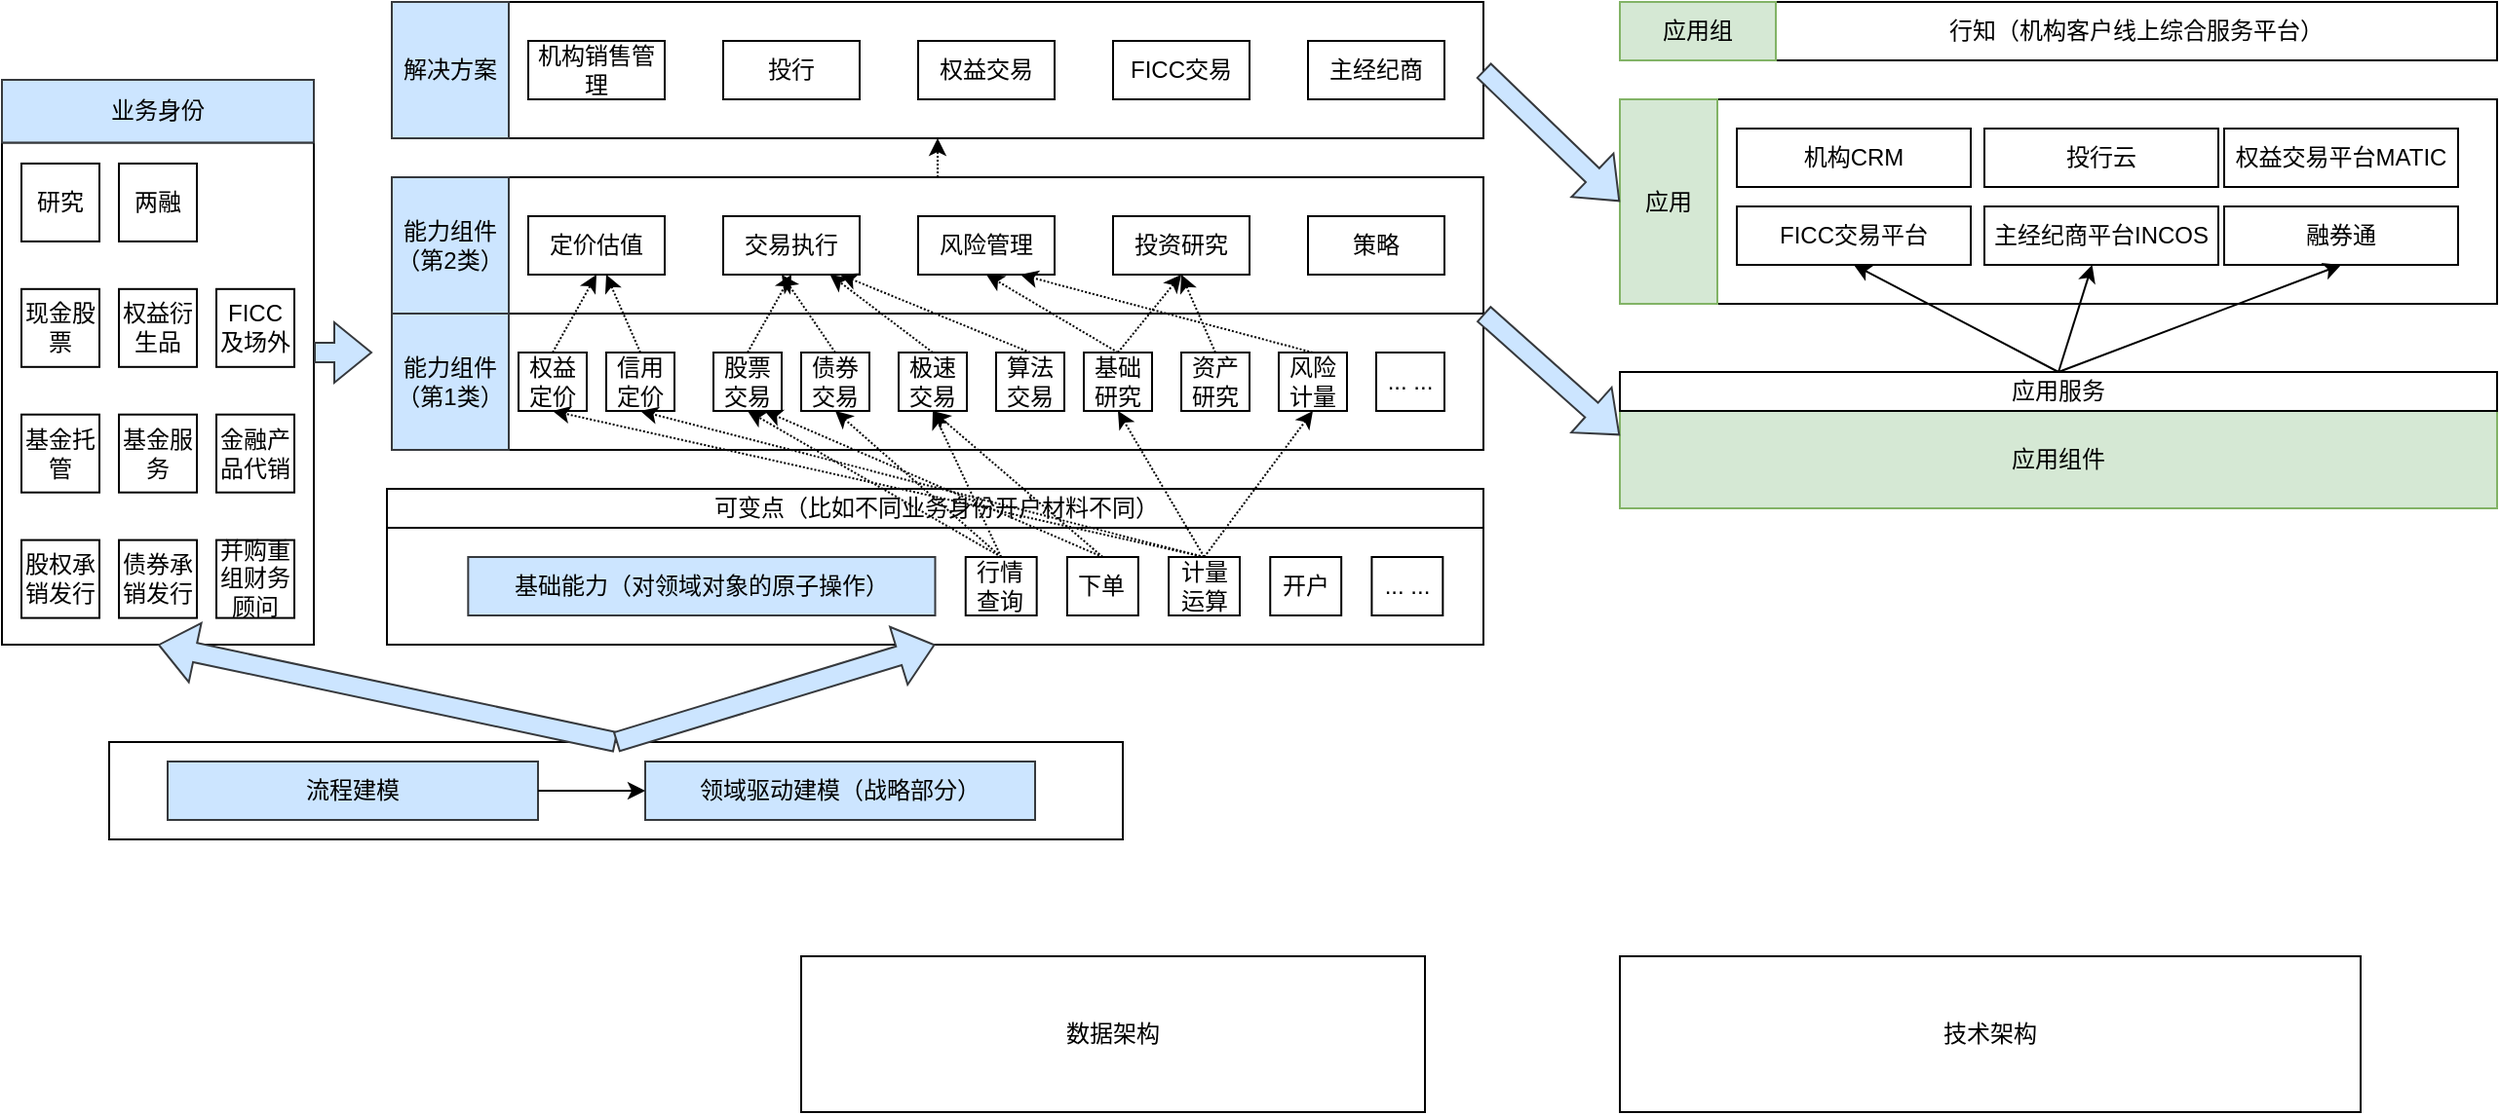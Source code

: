 <mxfile version="18.0.0" type="github">
  <diagram id="F-07AsuqGngknCG6S7us" name="第 1 页">
    <mxGraphModel dx="946" dy="557" grid="1" gridSize="10" guides="1" tooltips="1" connect="1" arrows="1" fold="1" page="1" pageScale="1" pageWidth="850" pageHeight="1100" math="0" shadow="0">
      <root>
        <mxCell id="0" />
        <mxCell id="1" parent="0" />
        <mxCell id="gdBLPPlD3JlrtYlogpjC-123" value="" style="rounded=0;whiteSpace=wrap;html=1;" vertex="1" parent="1">
          <mxGeometry x="990" y="100" width="400" height="105" as="geometry" />
        </mxCell>
        <mxCell id="gdBLPPlD3JlrtYlogpjC-18" value="" style="group" vertex="1" connectable="0" parent="1">
          <mxGeometry x="165" y="430" width="520" height="50" as="geometry" />
        </mxCell>
        <mxCell id="gdBLPPlD3JlrtYlogpjC-16" value="" style="rounded=0;whiteSpace=wrap;html=1;" vertex="1" parent="gdBLPPlD3JlrtYlogpjC-18">
          <mxGeometry width="520" height="50" as="geometry" />
        </mxCell>
        <mxCell id="gdBLPPlD3JlrtYlogpjC-14" value="流程建模" style="rounded=0;whiteSpace=wrap;html=1;fillColor=#cce5ff;strokeColor=#36393d;" vertex="1" parent="gdBLPPlD3JlrtYlogpjC-18">
          <mxGeometry x="30" y="10" width="190" height="30" as="geometry" />
        </mxCell>
        <mxCell id="gdBLPPlD3JlrtYlogpjC-15" value="领域驱动建模（战略部分）" style="rounded=0;whiteSpace=wrap;html=1;fillColor=#cce5ff;strokeColor=#36393d;" vertex="1" parent="gdBLPPlD3JlrtYlogpjC-18">
          <mxGeometry x="275" y="10" width="200" height="30" as="geometry" />
        </mxCell>
        <mxCell id="gdBLPPlD3JlrtYlogpjC-17" style="edgeStyle=orthogonalEdgeStyle;curved=1;rounded=0;orthogonalLoop=1;jettySize=auto;html=1;exitX=1;exitY=0.5;exitDx=0;exitDy=0;entryX=0;entryY=0.5;entryDx=0;entryDy=0;" edge="1" parent="gdBLPPlD3JlrtYlogpjC-18" source="gdBLPPlD3JlrtYlogpjC-14" target="gdBLPPlD3JlrtYlogpjC-15">
          <mxGeometry relative="1" as="geometry" />
        </mxCell>
        <mxCell id="gdBLPPlD3JlrtYlogpjC-73" value="" style="group" vertex="1" connectable="0" parent="1">
          <mxGeometry x="110" y="90" width="160" height="290" as="geometry" />
        </mxCell>
        <mxCell id="w-5nDEa_0-9KYwIn5jIa-20" value="" style="rounded=0;whiteSpace=wrap;html=1;" parent="gdBLPPlD3JlrtYlogpjC-73" vertex="1">
          <mxGeometry y="32.222" width="160" height="257.778" as="geometry" />
        </mxCell>
        <mxCell id="w-5nDEa_0-9KYwIn5jIa-6" value="研究" style="whiteSpace=wrap;html=1;aspect=fixed;" parent="gdBLPPlD3JlrtYlogpjC-73" vertex="1">
          <mxGeometry x="10" y="42.963" width="40" height="40" as="geometry" />
        </mxCell>
        <mxCell id="w-5nDEa_0-9KYwIn5jIa-7" value="两融" style="whiteSpace=wrap;html=1;aspect=fixed;" parent="gdBLPPlD3JlrtYlogpjC-73" vertex="1">
          <mxGeometry x="60" y="42.963" width="40" height="40" as="geometry" />
        </mxCell>
        <mxCell id="w-5nDEa_0-9KYwIn5jIa-8" value="现金股票" style="whiteSpace=wrap;html=1;aspect=fixed;" parent="gdBLPPlD3JlrtYlogpjC-73" vertex="1">
          <mxGeometry x="10" y="107.407" width="40" height="40" as="geometry" />
        </mxCell>
        <mxCell id="w-5nDEa_0-9KYwIn5jIa-9" value="权益衍生品" style="whiteSpace=wrap;html=1;aspect=fixed;" parent="gdBLPPlD3JlrtYlogpjC-73" vertex="1">
          <mxGeometry x="60" y="107.407" width="40" height="40" as="geometry" />
        </mxCell>
        <mxCell id="w-5nDEa_0-9KYwIn5jIa-10" value="FICC及场外" style="whiteSpace=wrap;html=1;aspect=fixed;" parent="gdBLPPlD3JlrtYlogpjC-73" vertex="1">
          <mxGeometry x="110" y="107.407" width="40" height="40" as="geometry" />
        </mxCell>
        <mxCell id="w-5nDEa_0-9KYwIn5jIa-11" value="基金托管" style="whiteSpace=wrap;html=1;aspect=fixed;" parent="gdBLPPlD3JlrtYlogpjC-73" vertex="1">
          <mxGeometry x="10" y="171.852" width="40" height="40" as="geometry" />
        </mxCell>
        <mxCell id="w-5nDEa_0-9KYwIn5jIa-12" value="基金服务" style="whiteSpace=wrap;html=1;aspect=fixed;" parent="gdBLPPlD3JlrtYlogpjC-73" vertex="1">
          <mxGeometry x="60" y="171.852" width="40" height="40" as="geometry" />
        </mxCell>
        <mxCell id="w-5nDEa_0-9KYwIn5jIa-13" value="金融产品代销" style="whiteSpace=wrap;html=1;aspect=fixed;" parent="gdBLPPlD3JlrtYlogpjC-73" vertex="1">
          <mxGeometry x="110" y="171.852" width="40" height="40" as="geometry" />
        </mxCell>
        <mxCell id="w-5nDEa_0-9KYwIn5jIa-14" value="股权承销发行" style="whiteSpace=wrap;html=1;aspect=fixed;" parent="gdBLPPlD3JlrtYlogpjC-73" vertex="1">
          <mxGeometry x="10" y="236.296" width="40" height="40" as="geometry" />
        </mxCell>
        <mxCell id="w-5nDEa_0-9KYwIn5jIa-15" value="债券承销发行" style="whiteSpace=wrap;html=1;aspect=fixed;" parent="gdBLPPlD3JlrtYlogpjC-73" vertex="1">
          <mxGeometry x="60" y="236.296" width="40" height="40" as="geometry" />
        </mxCell>
        <mxCell id="w-5nDEa_0-9KYwIn5jIa-16" value="并购重组财务顾问" style="whiteSpace=wrap;html=1;aspect=fixed;" parent="gdBLPPlD3JlrtYlogpjC-73" vertex="1">
          <mxGeometry x="110" y="236.296" width="40" height="40" as="geometry" />
        </mxCell>
        <mxCell id="gdBLPPlD3JlrtYlogpjC-1" value="业务身份" style="rounded=0;whiteSpace=wrap;html=1;fillColor=#cce5ff;strokeColor=#36393d;" vertex="1" parent="gdBLPPlD3JlrtYlogpjC-73">
          <mxGeometry width="160" height="32.222" as="geometry" />
        </mxCell>
        <mxCell id="gdBLPPlD3JlrtYlogpjC-75" value="" style="group;fillColor=#cce5ff;strokeColor=#36393d;" vertex="1" connectable="0" parent="1">
          <mxGeometry x="310" y="210" width="560" height="70" as="geometry" />
        </mxCell>
        <mxCell id="gdBLPPlD3JlrtYlogpjC-67" value="" style="rounded=0;whiteSpace=wrap;html=1;" vertex="1" parent="gdBLPPlD3JlrtYlogpjC-75">
          <mxGeometry width="560" height="70" as="geometry" />
        </mxCell>
        <mxCell id="gdBLPPlD3JlrtYlogpjC-41" value="权益定价" style="rounded=0;whiteSpace=wrap;html=1;" vertex="1" parent="gdBLPPlD3JlrtYlogpjC-75">
          <mxGeometry x="65" y="20" width="35" height="30" as="geometry" />
        </mxCell>
        <mxCell id="gdBLPPlD3JlrtYlogpjC-43" value="信用定价" style="rounded=0;whiteSpace=wrap;html=1;" vertex="1" parent="gdBLPPlD3JlrtYlogpjC-75">
          <mxGeometry x="110" y="20" width="35" height="30" as="geometry" />
        </mxCell>
        <mxCell id="gdBLPPlD3JlrtYlogpjC-44" value="股票交易" style="rounded=0;whiteSpace=wrap;html=1;" vertex="1" parent="gdBLPPlD3JlrtYlogpjC-75">
          <mxGeometry x="165" y="20" width="35" height="30" as="geometry" />
        </mxCell>
        <mxCell id="gdBLPPlD3JlrtYlogpjC-45" value="债券交易" style="rounded=0;whiteSpace=wrap;html=1;" vertex="1" parent="gdBLPPlD3JlrtYlogpjC-75">
          <mxGeometry x="210" y="20" width="35" height="30" as="geometry" />
        </mxCell>
        <mxCell id="gdBLPPlD3JlrtYlogpjC-46" value="极速交易" style="rounded=0;whiteSpace=wrap;html=1;" vertex="1" parent="gdBLPPlD3JlrtYlogpjC-75">
          <mxGeometry x="260" y="20" width="35" height="30" as="geometry" />
        </mxCell>
        <mxCell id="gdBLPPlD3JlrtYlogpjC-50" value="算法交易" style="rounded=0;whiteSpace=wrap;html=1;" vertex="1" parent="gdBLPPlD3JlrtYlogpjC-75">
          <mxGeometry x="310" y="20" width="35" height="30" as="geometry" />
        </mxCell>
        <mxCell id="gdBLPPlD3JlrtYlogpjC-55" value="基础研究" style="rounded=0;whiteSpace=wrap;html=1;" vertex="1" parent="gdBLPPlD3JlrtYlogpjC-75">
          <mxGeometry x="355" y="20" width="35" height="30" as="geometry" />
        </mxCell>
        <mxCell id="gdBLPPlD3JlrtYlogpjC-56" value="资产研究" style="rounded=0;whiteSpace=wrap;html=1;" vertex="1" parent="gdBLPPlD3JlrtYlogpjC-75">
          <mxGeometry x="405" y="20" width="35" height="30" as="geometry" />
        </mxCell>
        <mxCell id="gdBLPPlD3JlrtYlogpjC-57" value="风险计量" style="rounded=0;whiteSpace=wrap;html=1;" vertex="1" parent="gdBLPPlD3JlrtYlogpjC-75">
          <mxGeometry x="455" y="20" width="35" height="30" as="geometry" />
        </mxCell>
        <mxCell id="gdBLPPlD3JlrtYlogpjC-58" value="... ..." style="rounded=0;whiteSpace=wrap;html=1;" vertex="1" parent="gdBLPPlD3JlrtYlogpjC-75">
          <mxGeometry x="505" y="20" width="35" height="30" as="geometry" />
        </mxCell>
        <mxCell id="gdBLPPlD3JlrtYlogpjC-70" value="能力组件（第1类）" style="rounded=0;whiteSpace=wrap;html=1;fillColor=#cce5ff;strokeColor=#36393d;" vertex="1" parent="gdBLPPlD3JlrtYlogpjC-75">
          <mxGeometry width="60" height="70" as="geometry" />
        </mxCell>
        <mxCell id="gdBLPPlD3JlrtYlogpjC-76" value="" style="group" vertex="1" connectable="0" parent="1">
          <mxGeometry x="310" y="140" width="560" height="70" as="geometry" />
        </mxCell>
        <mxCell id="gdBLPPlD3JlrtYlogpjC-68" value="" style="rounded=0;whiteSpace=wrap;html=1;" vertex="1" parent="gdBLPPlD3JlrtYlogpjC-76">
          <mxGeometry width="560" height="70" as="geometry" />
        </mxCell>
        <mxCell id="gdBLPPlD3JlrtYlogpjC-33" value="定价估值" style="rounded=0;whiteSpace=wrap;html=1;" vertex="1" parent="gdBLPPlD3JlrtYlogpjC-76">
          <mxGeometry x="70" y="20" width="70" height="30" as="geometry" />
        </mxCell>
        <mxCell id="gdBLPPlD3JlrtYlogpjC-36" value="交易执行" style="rounded=0;whiteSpace=wrap;html=1;" vertex="1" parent="gdBLPPlD3JlrtYlogpjC-76">
          <mxGeometry x="170" y="20" width="70" height="30" as="geometry" />
        </mxCell>
        <mxCell id="gdBLPPlD3JlrtYlogpjC-37" value="风险管理" style="rounded=0;whiteSpace=wrap;html=1;" vertex="1" parent="gdBLPPlD3JlrtYlogpjC-76">
          <mxGeometry x="270" y="20" width="70" height="30" as="geometry" />
        </mxCell>
        <mxCell id="gdBLPPlD3JlrtYlogpjC-39" value="投资研究" style="rounded=0;whiteSpace=wrap;html=1;" vertex="1" parent="gdBLPPlD3JlrtYlogpjC-76">
          <mxGeometry x="370" y="20" width="70" height="30" as="geometry" />
        </mxCell>
        <mxCell id="gdBLPPlD3JlrtYlogpjC-54" value="策略" style="rounded=0;whiteSpace=wrap;html=1;" vertex="1" parent="gdBLPPlD3JlrtYlogpjC-76">
          <mxGeometry x="470" y="20" width="70" height="30" as="geometry" />
        </mxCell>
        <mxCell id="gdBLPPlD3JlrtYlogpjC-71" value="能力组件（第2类）" style="rounded=0;whiteSpace=wrap;html=1;fillColor=#cce5ff;strokeColor=#36393d;" vertex="1" parent="gdBLPPlD3JlrtYlogpjC-76">
          <mxGeometry width="60" height="70" as="geometry" />
        </mxCell>
        <mxCell id="gdBLPPlD3JlrtYlogpjC-77" value="" style="group" vertex="1" connectable="0" parent="1">
          <mxGeometry x="310" y="50" width="560" height="70" as="geometry" />
        </mxCell>
        <mxCell id="gdBLPPlD3JlrtYlogpjC-78" value="" style="rounded=0;whiteSpace=wrap;html=1;" vertex="1" parent="gdBLPPlD3JlrtYlogpjC-77">
          <mxGeometry width="560" height="70" as="geometry" />
        </mxCell>
        <mxCell id="gdBLPPlD3JlrtYlogpjC-79" value="机构销售管理" style="rounded=0;whiteSpace=wrap;html=1;" vertex="1" parent="gdBLPPlD3JlrtYlogpjC-77">
          <mxGeometry x="70" y="20" width="70" height="30" as="geometry" />
        </mxCell>
        <mxCell id="gdBLPPlD3JlrtYlogpjC-80" value="投行" style="rounded=0;whiteSpace=wrap;html=1;" vertex="1" parent="gdBLPPlD3JlrtYlogpjC-77">
          <mxGeometry x="170" y="20" width="70" height="30" as="geometry" />
        </mxCell>
        <mxCell id="gdBLPPlD3JlrtYlogpjC-81" value="权益交易" style="rounded=0;whiteSpace=wrap;html=1;" vertex="1" parent="gdBLPPlD3JlrtYlogpjC-77">
          <mxGeometry x="270" y="20" width="70" height="30" as="geometry" />
        </mxCell>
        <mxCell id="gdBLPPlD3JlrtYlogpjC-82" value="FICC交易" style="rounded=0;whiteSpace=wrap;html=1;" vertex="1" parent="gdBLPPlD3JlrtYlogpjC-77">
          <mxGeometry x="370" y="20" width="70" height="30" as="geometry" />
        </mxCell>
        <mxCell id="gdBLPPlD3JlrtYlogpjC-83" value="主经纪商" style="rounded=0;whiteSpace=wrap;html=1;" vertex="1" parent="gdBLPPlD3JlrtYlogpjC-77">
          <mxGeometry x="470" y="20" width="70" height="30" as="geometry" />
        </mxCell>
        <mxCell id="gdBLPPlD3JlrtYlogpjC-84" value="解决方案" style="rounded=0;whiteSpace=wrap;html=1;fillColor=#cce5ff;strokeColor=#36393d;" vertex="1" parent="gdBLPPlD3JlrtYlogpjC-77">
          <mxGeometry width="60" height="70" as="geometry" />
        </mxCell>
        <mxCell id="gdBLPPlD3JlrtYlogpjC-88" value="" style="shape=flexArrow;endArrow=classic;html=1;rounded=0;curved=1;fillColor=#cce5ff;strokeColor=#36393d;" edge="1" parent="1">
          <mxGeometry width="50" height="50" relative="1" as="geometry">
            <mxPoint x="270" y="230" as="sourcePoint" />
            <mxPoint x="300" y="230" as="targetPoint" />
          </mxGeometry>
        </mxCell>
        <mxCell id="gdBLPPlD3JlrtYlogpjC-90" value="" style="group" vertex="1" connectable="0" parent="1">
          <mxGeometry x="307.5" y="300" width="562.5" height="80" as="geometry" />
        </mxCell>
        <mxCell id="gdBLPPlD3JlrtYlogpjC-69" value="" style="group" vertex="1" connectable="0" parent="gdBLPPlD3JlrtYlogpjC-90">
          <mxGeometry y="20" width="562.5" height="60" as="geometry" />
        </mxCell>
        <mxCell id="gdBLPPlD3JlrtYlogpjC-65" value="" style="rounded=0;whiteSpace=wrap;html=1;" vertex="1" parent="gdBLPPlD3JlrtYlogpjC-69">
          <mxGeometry width="562.5" height="60" as="geometry" />
        </mxCell>
        <mxCell id="gdBLPPlD3JlrtYlogpjC-59" value="行情查询" style="rounded=0;whiteSpace=wrap;html=1;" vertex="1" parent="gdBLPPlD3JlrtYlogpjC-69">
          <mxGeometry x="296.875" y="15" width="36.458" height="30" as="geometry" />
        </mxCell>
        <mxCell id="gdBLPPlD3JlrtYlogpjC-60" value="下单" style="rounded=0;whiteSpace=wrap;html=1;" vertex="1" parent="gdBLPPlD3JlrtYlogpjC-69">
          <mxGeometry x="348.958" y="15" width="36.458" height="30" as="geometry" />
        </mxCell>
        <mxCell id="gdBLPPlD3JlrtYlogpjC-61" value="计量运算" style="rounded=0;whiteSpace=wrap;html=1;" vertex="1" parent="gdBLPPlD3JlrtYlogpjC-69">
          <mxGeometry x="401.042" y="15" width="36.458" height="30" as="geometry" />
        </mxCell>
        <mxCell id="gdBLPPlD3JlrtYlogpjC-63" value="... ..." style="rounded=0;whiteSpace=wrap;html=1;" vertex="1" parent="gdBLPPlD3JlrtYlogpjC-69">
          <mxGeometry x="505.208" y="15" width="36.458" height="30" as="geometry" />
        </mxCell>
        <mxCell id="gdBLPPlD3JlrtYlogpjC-64" value="开户" style="rounded=0;whiteSpace=wrap;html=1;" vertex="1" parent="gdBLPPlD3JlrtYlogpjC-69">
          <mxGeometry x="453.125" y="15" width="36.458" height="30" as="geometry" />
        </mxCell>
        <mxCell id="gdBLPPlD3JlrtYlogpjC-66" value="基础能力（对领域对象的原子操作）" style="text;html=1;strokeColor=#36393d;fillColor=#cce5ff;align=center;verticalAlign=middle;whiteSpace=wrap;rounded=0;" vertex="1" parent="gdBLPPlD3JlrtYlogpjC-69">
          <mxGeometry x="41.667" y="15" width="239.583" height="30" as="geometry" />
        </mxCell>
        <mxCell id="gdBLPPlD3JlrtYlogpjC-72" value="可变点（比如不同业务身份开户材料不同）" style="rounded=0;whiteSpace=wrap;html=1;" vertex="1" parent="gdBLPPlD3JlrtYlogpjC-90">
          <mxGeometry width="562.5" height="20" as="geometry" />
        </mxCell>
        <mxCell id="gdBLPPlD3JlrtYlogpjC-95" style="edgeStyle=none;rounded=0;orthogonalLoop=1;jettySize=auto;html=1;exitX=0.5;exitY=0;exitDx=0;exitDy=0;entryX=0.5;entryY=1;entryDx=0;entryDy=0;dashed=1;dashPattern=1 1;" edge="1" parent="1" source="gdBLPPlD3JlrtYlogpjC-59" target="gdBLPPlD3JlrtYlogpjC-44">
          <mxGeometry relative="1" as="geometry" />
        </mxCell>
        <mxCell id="gdBLPPlD3JlrtYlogpjC-96" style="edgeStyle=none;rounded=0;orthogonalLoop=1;jettySize=auto;html=1;exitX=0.5;exitY=0;exitDx=0;exitDy=0;entryX=0.5;entryY=1;entryDx=0;entryDy=0;dashed=1;dashPattern=1 1;" edge="1" parent="1" source="gdBLPPlD3JlrtYlogpjC-59" target="gdBLPPlD3JlrtYlogpjC-45">
          <mxGeometry relative="1" as="geometry" />
        </mxCell>
        <mxCell id="gdBLPPlD3JlrtYlogpjC-97" style="edgeStyle=none;rounded=0;orthogonalLoop=1;jettySize=auto;html=1;exitX=0.5;exitY=0;exitDx=0;exitDy=0;entryX=0.5;entryY=1;entryDx=0;entryDy=0;dashed=1;dashPattern=1 1;" edge="1" parent="1" source="gdBLPPlD3JlrtYlogpjC-59" target="gdBLPPlD3JlrtYlogpjC-46">
          <mxGeometry relative="1" as="geometry" />
        </mxCell>
        <mxCell id="gdBLPPlD3JlrtYlogpjC-98" style="edgeStyle=none;rounded=0;orthogonalLoop=1;jettySize=auto;html=1;exitX=0.5;exitY=0;exitDx=0;exitDy=0;entryX=0.5;entryY=1;entryDx=0;entryDy=0;dashed=1;dashPattern=1 1;" edge="1" parent="1" source="gdBLPPlD3JlrtYlogpjC-60" target="gdBLPPlD3JlrtYlogpjC-46">
          <mxGeometry relative="1" as="geometry" />
        </mxCell>
        <mxCell id="gdBLPPlD3JlrtYlogpjC-99" style="edgeStyle=none;rounded=0;orthogonalLoop=1;jettySize=auto;html=1;exitX=0.5;exitY=0;exitDx=0;exitDy=0;entryX=0.75;entryY=1;entryDx=0;entryDy=0;dashed=1;dashPattern=1 1;" edge="1" parent="1" source="gdBLPPlD3JlrtYlogpjC-60" target="gdBLPPlD3JlrtYlogpjC-44">
          <mxGeometry relative="1" as="geometry" />
        </mxCell>
        <mxCell id="gdBLPPlD3JlrtYlogpjC-100" style="edgeStyle=none;rounded=0;orthogonalLoop=1;jettySize=auto;html=1;exitX=0.5;exitY=0;exitDx=0;exitDy=0;entryX=0.5;entryY=1;entryDx=0;entryDy=0;dashed=1;dashPattern=1 1;" edge="1" parent="1" source="gdBLPPlD3JlrtYlogpjC-61" target="gdBLPPlD3JlrtYlogpjC-41">
          <mxGeometry relative="1" as="geometry" />
        </mxCell>
        <mxCell id="gdBLPPlD3JlrtYlogpjC-101" style="edgeStyle=none;rounded=0;orthogonalLoop=1;jettySize=auto;html=1;exitX=0.5;exitY=0;exitDx=0;exitDy=0;entryX=0.5;entryY=1;entryDx=0;entryDy=0;dashed=1;dashPattern=1 1;" edge="1" parent="1" source="gdBLPPlD3JlrtYlogpjC-61" target="gdBLPPlD3JlrtYlogpjC-43">
          <mxGeometry relative="1" as="geometry" />
        </mxCell>
        <mxCell id="gdBLPPlD3JlrtYlogpjC-102" style="edgeStyle=none;rounded=0;orthogonalLoop=1;jettySize=auto;html=1;exitX=0.5;exitY=0;exitDx=0;exitDy=0;entryX=0.5;entryY=1;entryDx=0;entryDy=0;dashed=1;dashPattern=1 1;" edge="1" parent="1" source="gdBLPPlD3JlrtYlogpjC-61" target="gdBLPPlD3JlrtYlogpjC-57">
          <mxGeometry relative="1" as="geometry" />
        </mxCell>
        <mxCell id="gdBLPPlD3JlrtYlogpjC-103" style="edgeStyle=none;rounded=0;orthogonalLoop=1;jettySize=auto;html=1;exitX=0.5;exitY=0;exitDx=0;exitDy=0;entryX=0.5;entryY=1;entryDx=0;entryDy=0;dashed=1;dashPattern=1 1;" edge="1" parent="1" source="gdBLPPlD3JlrtYlogpjC-61" target="gdBLPPlD3JlrtYlogpjC-55">
          <mxGeometry relative="1" as="geometry" />
        </mxCell>
        <mxCell id="gdBLPPlD3JlrtYlogpjC-104" style="edgeStyle=none;rounded=0;orthogonalLoop=1;jettySize=auto;html=1;exitX=0.5;exitY=0;exitDx=0;exitDy=0;entryX=0.5;entryY=1;entryDx=0;entryDy=0;dashed=1;dashPattern=1 1;" edge="1" parent="1" source="gdBLPPlD3JlrtYlogpjC-41" target="gdBLPPlD3JlrtYlogpjC-33">
          <mxGeometry relative="1" as="geometry" />
        </mxCell>
        <mxCell id="gdBLPPlD3JlrtYlogpjC-105" style="edgeStyle=none;rounded=0;orthogonalLoop=1;jettySize=auto;html=1;exitX=0.5;exitY=0;exitDx=0;exitDy=0;dashed=1;dashPattern=1 1;" edge="1" parent="1" source="gdBLPPlD3JlrtYlogpjC-43">
          <mxGeometry relative="1" as="geometry">
            <mxPoint x="420" y="190" as="targetPoint" />
          </mxGeometry>
        </mxCell>
        <mxCell id="gdBLPPlD3JlrtYlogpjC-106" style="edgeStyle=none;rounded=0;orthogonalLoop=1;jettySize=auto;html=1;exitX=0.5;exitY=0;exitDx=0;exitDy=0;entryX=0.5;entryY=1;entryDx=0;entryDy=0;dashed=1;dashPattern=1 1;" edge="1" parent="1" source="gdBLPPlD3JlrtYlogpjC-44" target="gdBLPPlD3JlrtYlogpjC-36">
          <mxGeometry relative="1" as="geometry" />
        </mxCell>
        <mxCell id="gdBLPPlD3JlrtYlogpjC-107" style="edgeStyle=none;rounded=0;orthogonalLoop=1;jettySize=auto;html=1;exitX=0.5;exitY=0;exitDx=0;exitDy=0;dashed=1;dashPattern=1 1;" edge="1" parent="1" source="gdBLPPlD3JlrtYlogpjC-45">
          <mxGeometry relative="1" as="geometry">
            <mxPoint x="510" y="190" as="targetPoint" />
          </mxGeometry>
        </mxCell>
        <mxCell id="gdBLPPlD3JlrtYlogpjC-108" style="edgeStyle=none;rounded=0;orthogonalLoop=1;jettySize=auto;html=1;exitX=0.5;exitY=0;exitDx=0;exitDy=0;dashed=1;dashPattern=1 1;" edge="1" parent="1" source="gdBLPPlD3JlrtYlogpjC-46" target="gdBLPPlD3JlrtYlogpjC-36">
          <mxGeometry relative="1" as="geometry" />
        </mxCell>
        <mxCell id="gdBLPPlD3JlrtYlogpjC-109" style="edgeStyle=none;rounded=0;orthogonalLoop=1;jettySize=auto;html=1;exitX=0.5;exitY=0;exitDx=0;exitDy=0;dashed=1;dashPattern=1 1;" edge="1" parent="1" source="gdBLPPlD3JlrtYlogpjC-50">
          <mxGeometry relative="1" as="geometry">
            <mxPoint x="540" y="190" as="targetPoint" />
          </mxGeometry>
        </mxCell>
        <mxCell id="gdBLPPlD3JlrtYlogpjC-110" style="edgeStyle=none;rounded=0;orthogonalLoop=1;jettySize=auto;html=1;exitX=0.5;exitY=0;exitDx=0;exitDy=0;entryX=0.5;entryY=1;entryDx=0;entryDy=0;dashed=1;dashPattern=1 1;" edge="1" parent="1" source="gdBLPPlD3JlrtYlogpjC-55" target="gdBLPPlD3JlrtYlogpjC-37">
          <mxGeometry relative="1" as="geometry" />
        </mxCell>
        <mxCell id="gdBLPPlD3JlrtYlogpjC-111" style="edgeStyle=none;rounded=0;orthogonalLoop=1;jettySize=auto;html=1;exitX=0.5;exitY=0;exitDx=0;exitDy=0;entryX=0.5;entryY=1;entryDx=0;entryDy=0;dashed=1;dashPattern=1 1;" edge="1" parent="1" source="gdBLPPlD3JlrtYlogpjC-55" target="gdBLPPlD3JlrtYlogpjC-39">
          <mxGeometry relative="1" as="geometry" />
        </mxCell>
        <mxCell id="gdBLPPlD3JlrtYlogpjC-112" style="edgeStyle=none;rounded=0;orthogonalLoop=1;jettySize=auto;html=1;exitX=0.5;exitY=0;exitDx=0;exitDy=0;entryX=0.5;entryY=1;entryDx=0;entryDy=0;dashed=1;dashPattern=1 1;" edge="1" parent="1" source="gdBLPPlD3JlrtYlogpjC-56" target="gdBLPPlD3JlrtYlogpjC-39">
          <mxGeometry relative="1" as="geometry" />
        </mxCell>
        <mxCell id="gdBLPPlD3JlrtYlogpjC-113" style="edgeStyle=none;rounded=0;orthogonalLoop=1;jettySize=auto;html=1;exitX=0.5;exitY=0;exitDx=0;exitDy=0;entryX=0.75;entryY=1;entryDx=0;entryDy=0;dashed=1;dashPattern=1 1;" edge="1" parent="1" source="gdBLPPlD3JlrtYlogpjC-57" target="gdBLPPlD3JlrtYlogpjC-37">
          <mxGeometry relative="1" as="geometry" />
        </mxCell>
        <mxCell id="gdBLPPlD3JlrtYlogpjC-114" style="edgeStyle=none;rounded=0;orthogonalLoop=1;jettySize=auto;html=1;exitX=0.5;exitY=0;exitDx=0;exitDy=0;entryX=0.5;entryY=1;entryDx=0;entryDy=0;dashed=1;dashPattern=1 1;" edge="1" parent="1" source="gdBLPPlD3JlrtYlogpjC-68" target="gdBLPPlD3JlrtYlogpjC-78">
          <mxGeometry relative="1" as="geometry" />
        </mxCell>
        <mxCell id="gdBLPPlD3JlrtYlogpjC-115" value="机构CRM" style="rounded=0;whiteSpace=wrap;html=1;" vertex="1" parent="1">
          <mxGeometry x="1000" y="115" width="120" height="30" as="geometry" />
        </mxCell>
        <mxCell id="gdBLPPlD3JlrtYlogpjC-116" value="投行云" style="rounded=0;whiteSpace=wrap;html=1;" vertex="1" parent="1">
          <mxGeometry x="1127" y="115" width="120" height="30" as="geometry" />
        </mxCell>
        <mxCell id="gdBLPPlD3JlrtYlogpjC-117" value="权益交易平台MATIC" style="rounded=0;whiteSpace=wrap;html=1;" vertex="1" parent="1">
          <mxGeometry x="1250" y="115" width="120" height="30" as="geometry" />
        </mxCell>
        <mxCell id="gdBLPPlD3JlrtYlogpjC-118" value="FICC交易平台" style="rounded=0;whiteSpace=wrap;html=1;" vertex="1" parent="1">
          <mxGeometry x="1000" y="155" width="120" height="30" as="geometry" />
        </mxCell>
        <mxCell id="gdBLPPlD3JlrtYlogpjC-119" value="主经纪商平台INCOS" style="rounded=0;whiteSpace=wrap;html=1;" vertex="1" parent="1">
          <mxGeometry x="1127" y="155" width="120" height="30" as="geometry" />
        </mxCell>
        <mxCell id="gdBLPPlD3JlrtYlogpjC-124" value="" style="group" vertex="1" connectable="0" parent="1">
          <mxGeometry x="940" y="50" width="450" height="30" as="geometry" />
        </mxCell>
        <mxCell id="gdBLPPlD3JlrtYlogpjC-121" value="行知（机构客户线上综合服务平台）" style="rounded=0;whiteSpace=wrap;html=1;" vertex="1" parent="gdBLPPlD3JlrtYlogpjC-124">
          <mxGeometry x="80" width="370" height="30" as="geometry" />
        </mxCell>
        <mxCell id="gdBLPPlD3JlrtYlogpjC-122" value="应用组" style="rounded=0;whiteSpace=wrap;html=1;fillColor=#d5e8d4;strokeColor=#82b366;" vertex="1" parent="gdBLPPlD3JlrtYlogpjC-124">
          <mxGeometry width="80" height="30" as="geometry" />
        </mxCell>
        <mxCell id="gdBLPPlD3JlrtYlogpjC-125" value="应用" style="rounded=0;whiteSpace=wrap;html=1;fillColor=#d5e8d4;strokeColor=#82b366;" vertex="1" parent="1">
          <mxGeometry x="940" y="100" width="50" height="105" as="geometry" />
        </mxCell>
        <mxCell id="gdBLPPlD3JlrtYlogpjC-132" value="融券通" style="rounded=0;whiteSpace=wrap;html=1;" vertex="1" parent="1">
          <mxGeometry x="1250" y="155" width="120" height="30" as="geometry" />
        </mxCell>
        <mxCell id="gdBLPPlD3JlrtYlogpjC-133" value="应用组件" style="rounded=0;whiteSpace=wrap;html=1;fillColor=#d5e8d4;strokeColor=#82b366;" vertex="1" parent="1">
          <mxGeometry x="940" y="260" width="450" height="50" as="geometry" />
        </mxCell>
        <mxCell id="gdBLPPlD3JlrtYlogpjC-138" style="edgeStyle=none;rounded=0;orthogonalLoop=1;jettySize=auto;html=1;exitX=0.5;exitY=0;exitDx=0;exitDy=0;entryX=0.5;entryY=1;entryDx=0;entryDy=0;" edge="1" parent="1" source="gdBLPPlD3JlrtYlogpjC-135" target="gdBLPPlD3JlrtYlogpjC-118">
          <mxGeometry relative="1" as="geometry" />
        </mxCell>
        <mxCell id="gdBLPPlD3JlrtYlogpjC-139" style="edgeStyle=none;rounded=0;orthogonalLoop=1;jettySize=auto;html=1;exitX=0.5;exitY=0;exitDx=0;exitDy=0;" edge="1" parent="1" source="gdBLPPlD3JlrtYlogpjC-135" target="gdBLPPlD3JlrtYlogpjC-119">
          <mxGeometry relative="1" as="geometry" />
        </mxCell>
        <mxCell id="gdBLPPlD3JlrtYlogpjC-140" style="edgeStyle=none;rounded=0;orthogonalLoop=1;jettySize=auto;html=1;exitX=0.5;exitY=0;exitDx=0;exitDy=0;entryX=0.5;entryY=1;entryDx=0;entryDy=0;" edge="1" parent="1" source="gdBLPPlD3JlrtYlogpjC-135" target="gdBLPPlD3JlrtYlogpjC-132">
          <mxGeometry relative="1" as="geometry" />
        </mxCell>
        <mxCell id="gdBLPPlD3JlrtYlogpjC-135" value="应用服务" style="rounded=0;whiteSpace=wrap;html=1;" vertex="1" parent="1">
          <mxGeometry x="940" y="240" width="450" height="20" as="geometry" />
        </mxCell>
        <mxCell id="gdBLPPlD3JlrtYlogpjC-136" value="" style="shape=flexArrow;endArrow=classic;html=1;rounded=0;entryX=0;entryY=0.25;entryDx=0;entryDy=0;exitX=1;exitY=0;exitDx=0;exitDy=0;fillColor=#cce5ff;strokeColor=#36393d;" edge="1" parent="1" source="gdBLPPlD3JlrtYlogpjC-67" target="gdBLPPlD3JlrtYlogpjC-133">
          <mxGeometry width="50" height="50" relative="1" as="geometry">
            <mxPoint x="1020" y="290" as="sourcePoint" />
            <mxPoint x="1070" y="240" as="targetPoint" />
          </mxGeometry>
        </mxCell>
        <mxCell id="gdBLPPlD3JlrtYlogpjC-137" value="" style="shape=flexArrow;endArrow=classic;html=1;rounded=0;entryX=0;entryY=0.5;entryDx=0;entryDy=0;exitX=1;exitY=0.5;exitDx=0;exitDy=0;fillColor=#cce5ff;strokeColor=#36393d;" edge="1" parent="1" source="gdBLPPlD3JlrtYlogpjC-78" target="gdBLPPlD3JlrtYlogpjC-125">
          <mxGeometry width="50" height="50" relative="1" as="geometry">
            <mxPoint x="880" y="220" as="sourcePoint" />
            <mxPoint x="950" y="282.5" as="targetPoint" />
          </mxGeometry>
        </mxCell>
        <mxCell id="gdBLPPlD3JlrtYlogpjC-142" value="数据架构" style="rounded=0;whiteSpace=wrap;html=1;" vertex="1" parent="1">
          <mxGeometry x="520" y="540" width="320" height="80" as="geometry" />
        </mxCell>
        <mxCell id="gdBLPPlD3JlrtYlogpjC-143" value="技术架构" style="rounded=0;whiteSpace=wrap;html=1;" vertex="1" parent="1">
          <mxGeometry x="940" y="540" width="380" height="80" as="geometry" />
        </mxCell>
        <mxCell id="gdBLPPlD3JlrtYlogpjC-144" value="" style="shape=flexArrow;endArrow=classic;html=1;rounded=0;entryX=0.5;entryY=1;entryDx=0;entryDy=0;exitX=0.5;exitY=0;exitDx=0;exitDy=0;fillColor=#cce5ff;strokeColor=#36393d;" edge="1" parent="1" source="gdBLPPlD3JlrtYlogpjC-16" target="w-5nDEa_0-9KYwIn5jIa-20">
          <mxGeometry width="50" height="50" relative="1" as="geometry">
            <mxPoint x="880" y="220" as="sourcePoint" />
            <mxPoint x="950" y="282.5" as="targetPoint" />
          </mxGeometry>
        </mxCell>
        <mxCell id="gdBLPPlD3JlrtYlogpjC-145" value="" style="shape=flexArrow;endArrow=classic;html=1;rounded=0;entryX=0.5;entryY=1;entryDx=0;entryDy=0;exitX=0.5;exitY=0;exitDx=0;exitDy=0;fillColor=#cce5ff;strokeColor=#36393d;" edge="1" parent="1" source="gdBLPPlD3JlrtYlogpjC-16" target="gdBLPPlD3JlrtYlogpjC-65">
          <mxGeometry width="50" height="50" relative="1" as="geometry">
            <mxPoint x="435" y="440" as="sourcePoint" />
            <mxPoint x="200" y="390" as="targetPoint" />
          </mxGeometry>
        </mxCell>
      </root>
    </mxGraphModel>
  </diagram>
</mxfile>
